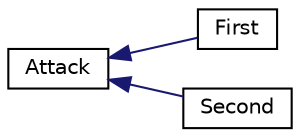 digraph "Graphical Class Hierarchy"
{
 // LATEX_PDF_SIZE
  edge [fontname="Helvetica",fontsize="10",labelfontname="Helvetica",labelfontsize="10"];
  node [fontname="Helvetica",fontsize="10",shape=record];
  rankdir="LR";
  Node0 [label="Attack",height=0.2,width=0.4,color="black", fillcolor="white", style="filled",URL="$class_attack.html",tooltip=" "];
  Node0 -> Node1 [dir="back",color="midnightblue",fontsize="10",style="solid",fontname="Helvetica"];
  Node1 [label="First",height=0.2,width=0.4,color="black", fillcolor="white", style="filled",URL="$class_first.html",tooltip=" "];
  Node0 -> Node2 [dir="back",color="midnightblue",fontsize="10",style="solid",fontname="Helvetica"];
  Node2 [label="Second",height=0.2,width=0.4,color="black", fillcolor="white", style="filled",URL="$class_second.html",tooltip=" "];
}

